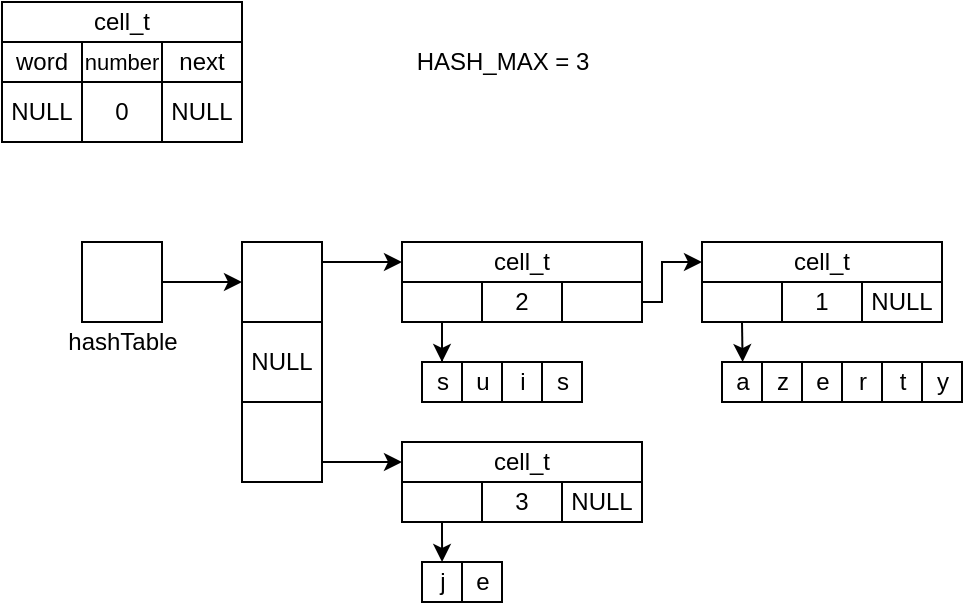 <mxfile version="13.1.3" type="device"><diagram id="VhcTJv_3tSB7phoVRPoH" name="Page-1"><mxGraphModel dx="599" dy="432" grid="1" gridSize="10" guides="1" tooltips="1" connect="1" arrows="1" fold="1" page="1" pageScale="1" pageWidth="827" pageHeight="1169" math="0" shadow="0"><root><mxCell id="0"/><mxCell id="1" parent="0"/><mxCell id="VGRoCYtCCOwoMUg40bFB-6" style="edgeStyle=orthogonalEdgeStyle;rounded=0;orthogonalLoop=1;jettySize=auto;html=1;exitX=1;exitY=0.5;exitDx=0;exitDy=0;entryX=0;entryY=0.5;entryDx=0;entryDy=0;" edge="1" parent="1" source="VGRoCYtCCOwoMUg40bFB-1" target="VGRoCYtCCOwoMUg40bFB-3"><mxGeometry relative="1" as="geometry"/></mxCell><mxCell id="VGRoCYtCCOwoMUg40bFB-1" value="" style="rounded=0;whiteSpace=wrap;html=1;" vertex="1" parent="1"><mxGeometry x="200" y="200" width="40" height="40" as="geometry"/></mxCell><mxCell id="VGRoCYtCCOwoMUg40bFB-2" value="hashTable" style="text;html=1;align=center;verticalAlign=middle;resizable=0;points=[];autosize=1;" vertex="1" parent="1"><mxGeometry x="185" y="240" width="70" height="20" as="geometry"/></mxCell><mxCell id="VGRoCYtCCOwoMUg40bFB-59" style="edgeStyle=orthogonalEdgeStyle;rounded=0;orthogonalLoop=1;jettySize=auto;html=1;exitX=1;exitY=0.25;exitDx=0;exitDy=0;entryX=0;entryY=0.5;entryDx=0;entryDy=0;" edge="1" parent="1" source="VGRoCYtCCOwoMUg40bFB-3" target="VGRoCYtCCOwoMUg40bFB-30"><mxGeometry relative="1" as="geometry"/></mxCell><mxCell id="VGRoCYtCCOwoMUg40bFB-3" value="" style="rounded=0;whiteSpace=wrap;html=1;" vertex="1" parent="1"><mxGeometry x="280" y="200" width="40" height="40" as="geometry"/></mxCell><mxCell id="VGRoCYtCCOwoMUg40bFB-7" value="NULL" style="rounded=0;whiteSpace=wrap;html=1;" vertex="1" parent="1"><mxGeometry x="280" y="240" width="40" height="40" as="geometry"/></mxCell><mxCell id="VGRoCYtCCOwoMUg40bFB-58" style="edgeStyle=orthogonalEdgeStyle;rounded=0;orthogonalLoop=1;jettySize=auto;html=1;exitX=1;exitY=0.75;exitDx=0;exitDy=0;entryX=0;entryY=0.5;entryDx=0;entryDy=0;" edge="1" parent="1" source="VGRoCYtCCOwoMUg40bFB-8" target="VGRoCYtCCOwoMUg40bFB-53"><mxGeometry relative="1" as="geometry"/></mxCell><mxCell id="VGRoCYtCCOwoMUg40bFB-8" value="" style="rounded=0;whiteSpace=wrap;html=1;" vertex="1" parent="1"><mxGeometry x="280" y="280" width="40" height="40" as="geometry"/></mxCell><mxCell id="VGRoCYtCCOwoMUg40bFB-13" value="word" style="rounded=0;whiteSpace=wrap;html=1;" vertex="1" parent="1"><mxGeometry x="160" y="100" width="40" height="20" as="geometry"/></mxCell><mxCell id="VGRoCYtCCOwoMUg40bFB-14" value="&lt;font style=&quot;font-size: 11px&quot;&gt;number&lt;/font&gt;" style="rounded=0;whiteSpace=wrap;html=1;" vertex="1" parent="1"><mxGeometry x="200" y="100" width="40" height="20" as="geometry"/></mxCell><mxCell id="VGRoCYtCCOwoMUg40bFB-15" value="next" style="rounded=0;whiteSpace=wrap;html=1;" vertex="1" parent="1"><mxGeometry x="240" y="100" width="40" height="20" as="geometry"/></mxCell><mxCell id="VGRoCYtCCOwoMUg40bFB-16" value="cell_t" style="rounded=0;whiteSpace=wrap;html=1;" vertex="1" parent="1"><mxGeometry x="160" y="80" width="120" height="20" as="geometry"/></mxCell><mxCell id="VGRoCYtCCOwoMUg40bFB-17" value="NULL" style="rounded=0;whiteSpace=wrap;html=1;" vertex="1" parent="1"><mxGeometry x="160" y="120" width="40" height="30" as="geometry"/></mxCell><mxCell id="VGRoCYtCCOwoMUg40bFB-18" value="0" style="rounded=0;whiteSpace=wrap;html=1;" vertex="1" parent="1"><mxGeometry x="200" y="120" width="40" height="30" as="geometry"/></mxCell><mxCell id="VGRoCYtCCOwoMUg40bFB-19" value="NULL" style="rounded=0;whiteSpace=wrap;html=1;" vertex="1" parent="1"><mxGeometry x="240" y="120" width="40" height="30" as="geometry"/></mxCell><mxCell id="VGRoCYtCCOwoMUg40bFB-31" value="" style="group" vertex="1" connectable="0" parent="1"><mxGeometry x="360" y="200" width="120" height="40" as="geometry"/></mxCell><mxCell id="VGRoCYtCCOwoMUg40bFB-24" value="" style="group" vertex="1" connectable="0" parent="VGRoCYtCCOwoMUg40bFB-31"><mxGeometry y="20" width="120" height="20" as="geometry"/></mxCell><mxCell id="VGRoCYtCCOwoMUg40bFB-21" value="" style="rounded=0;whiteSpace=wrap;html=1;" vertex="1" parent="VGRoCYtCCOwoMUg40bFB-24"><mxGeometry width="40" height="20" as="geometry"/></mxCell><mxCell id="VGRoCYtCCOwoMUg40bFB-22" value="2" style="rounded=0;whiteSpace=wrap;html=1;" vertex="1" parent="VGRoCYtCCOwoMUg40bFB-24"><mxGeometry x="40" width="40" height="20" as="geometry"/></mxCell><mxCell id="VGRoCYtCCOwoMUg40bFB-23" value="" style="rounded=0;whiteSpace=wrap;html=1;" vertex="1" parent="VGRoCYtCCOwoMUg40bFB-24"><mxGeometry x="80" width="40" height="20" as="geometry"/></mxCell><mxCell id="VGRoCYtCCOwoMUg40bFB-30" value="cell_t" style="rounded=0;whiteSpace=wrap;html=1;" vertex="1" parent="VGRoCYtCCOwoMUg40bFB-31"><mxGeometry width="120" height="20" as="geometry"/></mxCell><mxCell id="VGRoCYtCCOwoMUg40bFB-32" value="s" style="text;html=1;align=center;verticalAlign=middle;resizable=0;points=[];autosize=1;strokeColor=#000000;" vertex="1" parent="1"><mxGeometry x="370" y="260" width="20" height="20" as="geometry"/></mxCell><mxCell id="VGRoCYtCCOwoMUg40bFB-33" style="edgeStyle=orthogonalEdgeStyle;rounded=0;orthogonalLoop=1;jettySize=auto;html=1;exitX=0.5;exitY=1;exitDx=0;exitDy=0;" edge="1" parent="1" source="VGRoCYtCCOwoMUg40bFB-21" target="VGRoCYtCCOwoMUg40bFB-32"><mxGeometry relative="1" as="geometry"/></mxCell><mxCell id="VGRoCYtCCOwoMUg40bFB-34" value="" style="group" vertex="1" connectable="0" parent="1"><mxGeometry x="510" y="200" width="120" height="40" as="geometry"/></mxCell><mxCell id="VGRoCYtCCOwoMUg40bFB-35" value="" style="group" vertex="1" connectable="0" parent="VGRoCYtCCOwoMUg40bFB-34"><mxGeometry y="20" width="120" height="20" as="geometry"/></mxCell><mxCell id="VGRoCYtCCOwoMUg40bFB-36" value="" style="rounded=0;whiteSpace=wrap;html=1;" vertex="1" parent="VGRoCYtCCOwoMUg40bFB-35"><mxGeometry width="40" height="20" as="geometry"/></mxCell><mxCell id="VGRoCYtCCOwoMUg40bFB-37" value="&lt;div&gt;1&lt;/div&gt;" style="rounded=0;whiteSpace=wrap;html=1;" vertex="1" parent="VGRoCYtCCOwoMUg40bFB-35"><mxGeometry x="40" width="40" height="20" as="geometry"/></mxCell><mxCell id="VGRoCYtCCOwoMUg40bFB-38" value="NULL" style="rounded=0;whiteSpace=wrap;html=1;" vertex="1" parent="VGRoCYtCCOwoMUg40bFB-35"><mxGeometry x="80" width="40" height="20" as="geometry"/></mxCell><mxCell id="VGRoCYtCCOwoMUg40bFB-39" value="cell_t" style="rounded=0;whiteSpace=wrap;html=1;" vertex="1" parent="VGRoCYtCCOwoMUg40bFB-34"><mxGeometry width="120" height="20" as="geometry"/></mxCell><mxCell id="VGRoCYtCCOwoMUg40bFB-40" style="edgeStyle=orthogonalEdgeStyle;rounded=0;orthogonalLoop=1;jettySize=auto;html=1;exitX=1;exitY=0.5;exitDx=0;exitDy=0;entryX=0;entryY=0.5;entryDx=0;entryDy=0;" edge="1" parent="1" source="VGRoCYtCCOwoMUg40bFB-23" target="VGRoCYtCCOwoMUg40bFB-39"><mxGeometry relative="1" as="geometry"><Array as="points"><mxPoint x="490" y="230"/><mxPoint x="490" y="210"/></Array></mxGeometry></mxCell><mxCell id="VGRoCYtCCOwoMUg40bFB-41" style="edgeStyle=orthogonalEdgeStyle;rounded=0;orthogonalLoop=1;jettySize=auto;html=1;exitX=0.5;exitY=1;exitDx=0;exitDy=0;" edge="1" parent="1" source="VGRoCYtCCOwoMUg40bFB-36"><mxGeometry relative="1" as="geometry"><mxPoint x="530.31" y="260" as="targetPoint"/></mxGeometry></mxCell><mxCell id="VGRoCYtCCOwoMUg40bFB-42" value="a" style="text;html=1;align=center;verticalAlign=middle;resizable=0;points=[];autosize=1;strokeColor=#000000;" vertex="1" parent="1"><mxGeometry x="520" y="260" width="20" height="20" as="geometry"/></mxCell><mxCell id="VGRoCYtCCOwoMUg40bFB-43" value="z" style="text;html=1;align=center;verticalAlign=middle;resizable=0;points=[];autosize=1;strokeColor=#000000;" vertex="1" parent="1"><mxGeometry x="540" y="260" width="20" height="20" as="geometry"/></mxCell><mxCell id="VGRoCYtCCOwoMUg40bFB-44" value="e" style="text;html=1;align=center;verticalAlign=middle;resizable=0;points=[];autosize=1;strokeColor=#000000;" vertex="1" parent="1"><mxGeometry x="560" y="260" width="20" height="20" as="geometry"/></mxCell><mxCell id="VGRoCYtCCOwoMUg40bFB-45" value="r" style="text;html=1;align=center;verticalAlign=middle;resizable=0;points=[];autosize=1;strokeColor=#000000;" vertex="1" parent="1"><mxGeometry x="580" y="260" width="20" height="20" as="geometry"/></mxCell><mxCell id="VGRoCYtCCOwoMUg40bFB-46" value="t" style="text;html=1;align=center;verticalAlign=middle;resizable=0;points=[];autosize=1;strokeColor=#000000;" vertex="1" parent="1"><mxGeometry x="600" y="260" width="20" height="20" as="geometry"/></mxCell><mxCell id="VGRoCYtCCOwoMUg40bFB-47" value="y" style="text;html=1;align=center;verticalAlign=middle;resizable=0;points=[];autosize=1;strokeColor=#000000;" vertex="1" parent="1"><mxGeometry x="620" y="260" width="20" height="20" as="geometry"/></mxCell><mxCell id="VGRoCYtCCOwoMUg40bFB-48" value="" style="group" vertex="1" connectable="0" parent="1"><mxGeometry x="360" y="300" width="120" height="40" as="geometry"/></mxCell><mxCell id="VGRoCYtCCOwoMUg40bFB-49" value="" style="group" vertex="1" connectable="0" parent="VGRoCYtCCOwoMUg40bFB-48"><mxGeometry y="20" width="120" height="20" as="geometry"/></mxCell><mxCell id="VGRoCYtCCOwoMUg40bFB-50" value="" style="rounded=0;whiteSpace=wrap;html=1;" vertex="1" parent="VGRoCYtCCOwoMUg40bFB-49"><mxGeometry width="40" height="20" as="geometry"/></mxCell><mxCell id="VGRoCYtCCOwoMUg40bFB-51" value="3" style="rounded=0;whiteSpace=wrap;html=1;" vertex="1" parent="VGRoCYtCCOwoMUg40bFB-49"><mxGeometry x="40" width="40" height="20" as="geometry"/></mxCell><mxCell id="VGRoCYtCCOwoMUg40bFB-52" value="NULL" style="rounded=0;whiteSpace=wrap;html=1;" vertex="1" parent="VGRoCYtCCOwoMUg40bFB-49"><mxGeometry x="80" width="40" height="20" as="geometry"/></mxCell><mxCell id="VGRoCYtCCOwoMUg40bFB-53" value="cell_t" style="rounded=0;whiteSpace=wrap;html=1;" vertex="1" parent="VGRoCYtCCOwoMUg40bFB-48"><mxGeometry width="120" height="20" as="geometry"/></mxCell><mxCell id="VGRoCYtCCOwoMUg40bFB-54" style="edgeStyle=orthogonalEdgeStyle;rounded=0;orthogonalLoop=1;jettySize=auto;html=1;exitX=0.5;exitY=1;exitDx=0;exitDy=0;" edge="1" parent="1" source="VGRoCYtCCOwoMUg40bFB-50"><mxGeometry relative="1" as="geometry"><mxPoint x="380.034" y="360" as="targetPoint"/></mxGeometry></mxCell><mxCell id="VGRoCYtCCOwoMUg40bFB-56" value="j" style="text;html=1;align=center;verticalAlign=middle;resizable=0;points=[];autosize=1;strokeColor=#000000;" vertex="1" parent="1"><mxGeometry x="370" y="360" width="20" height="20" as="geometry"/></mxCell><mxCell id="VGRoCYtCCOwoMUg40bFB-57" value="e" style="text;html=1;align=center;verticalAlign=middle;resizable=0;points=[];autosize=1;strokeColor=#000000;" vertex="1" parent="1"><mxGeometry x="390" y="360" width="20" height="20" as="geometry"/></mxCell><mxCell id="VGRoCYtCCOwoMUg40bFB-60" value="HASH_MAX = 3" style="text;html=1;align=center;verticalAlign=middle;resizable=0;points=[];autosize=1;" vertex="1" parent="1"><mxGeometry x="360" y="100" width="100" height="20" as="geometry"/></mxCell><mxCell id="VGRoCYtCCOwoMUg40bFB-63" value="u" style="text;html=1;align=center;verticalAlign=middle;resizable=0;points=[];autosize=1;strokeColor=#000000;" vertex="1" parent="1"><mxGeometry x="390" y="260" width="20" height="20" as="geometry"/></mxCell><mxCell id="VGRoCYtCCOwoMUg40bFB-64" value="i" style="text;html=1;align=center;verticalAlign=middle;resizable=0;points=[];autosize=1;strokeColor=#000000;" vertex="1" parent="1"><mxGeometry x="410" y="260" width="20" height="20" as="geometry"/></mxCell><mxCell id="VGRoCYtCCOwoMUg40bFB-65" value="s" style="text;html=1;align=center;verticalAlign=middle;resizable=0;points=[];autosize=1;strokeColor=#000000;" vertex="1" parent="1"><mxGeometry x="430" y="260" width="20" height="20" as="geometry"/></mxCell></root></mxGraphModel></diagram></mxfile>